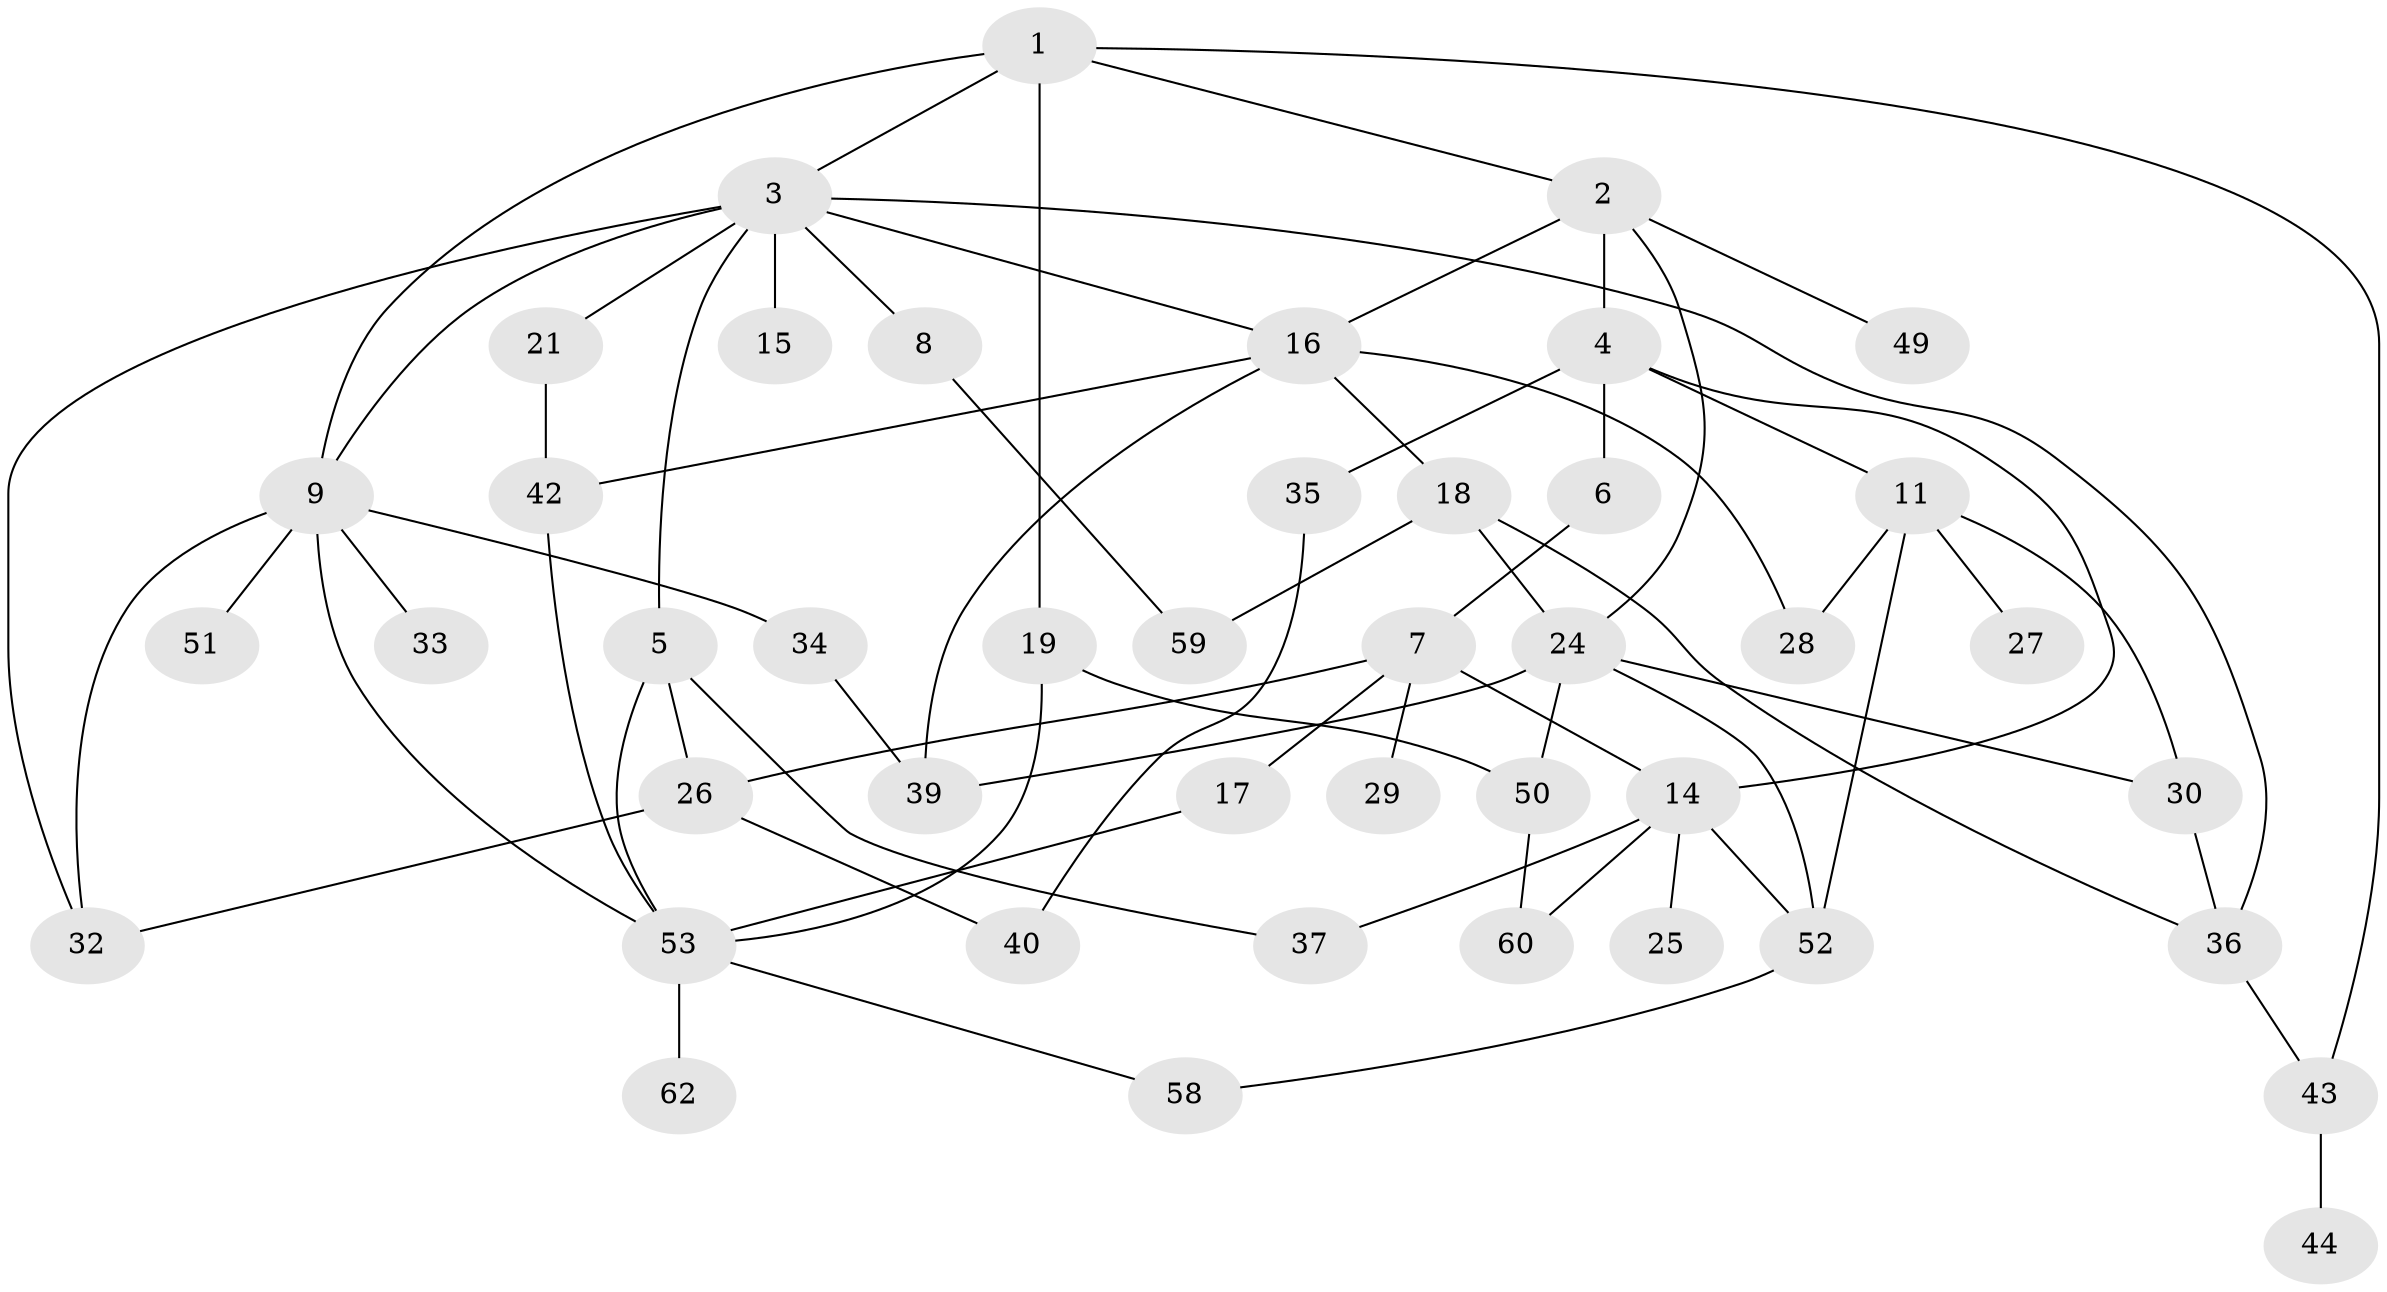 // Generated by graph-tools (version 1.1) at 2025/23/03/03/25 07:23:33]
// undirected, 44 vertices, 70 edges
graph export_dot {
graph [start="1"]
  node [color=gray90,style=filled];
  1 [super="+63"];
  2 [super="+45"];
  3 [super="+13"];
  4 [super="+23"];
  5 [super="+22"];
  6 [super="+10"];
  7 [super="+12"];
  8;
  9 [super="+38"];
  11;
  14 [super="+48"];
  15;
  16 [super="+61"];
  17;
  18 [super="+20"];
  19;
  21;
  24 [super="+31"];
  25;
  26 [super="+54"];
  27;
  28 [super="+47"];
  29;
  30;
  32;
  33;
  34;
  35 [super="+41"];
  36 [super="+57"];
  37;
  39 [super="+46"];
  40;
  42;
  43;
  44;
  49;
  50;
  51;
  52 [super="+55"];
  53 [super="+56"];
  58;
  59;
  60;
  62;
  1 -- 2;
  1 -- 3;
  1 -- 9;
  1 -- 19;
  1 -- 43;
  2 -- 4;
  2 -- 24;
  2 -- 49;
  2 -- 16;
  3 -- 5;
  3 -- 8;
  3 -- 15;
  3 -- 16;
  3 -- 21;
  3 -- 32;
  3 -- 9;
  3 -- 36;
  4 -- 6;
  4 -- 11;
  4 -- 35;
  4 -- 14;
  5 -- 37;
  5 -- 26;
  5 -- 53;
  6 -- 7;
  7 -- 14;
  7 -- 17;
  7 -- 26;
  7 -- 29;
  8 -- 59;
  9 -- 32;
  9 -- 33;
  9 -- 34;
  9 -- 51;
  9 -- 53;
  11 -- 27;
  11 -- 30;
  11 -- 52;
  11 -- 28;
  14 -- 25;
  14 -- 52 [weight=2];
  14 -- 37;
  14 -- 60;
  16 -- 18;
  16 -- 28;
  16 -- 39;
  16 -- 42;
  17 -- 53;
  18 -- 59;
  18 -- 36;
  18 -- 24;
  19 -- 50;
  19 -- 53;
  21 -- 42;
  24 -- 50;
  24 -- 52;
  24 -- 30;
  24 -- 39;
  26 -- 32;
  26 -- 40;
  30 -- 36;
  34 -- 39;
  35 -- 40;
  36 -- 43;
  42 -- 53;
  43 -- 44;
  50 -- 60;
  52 -- 58;
  53 -- 58;
  53 -- 62;
}
